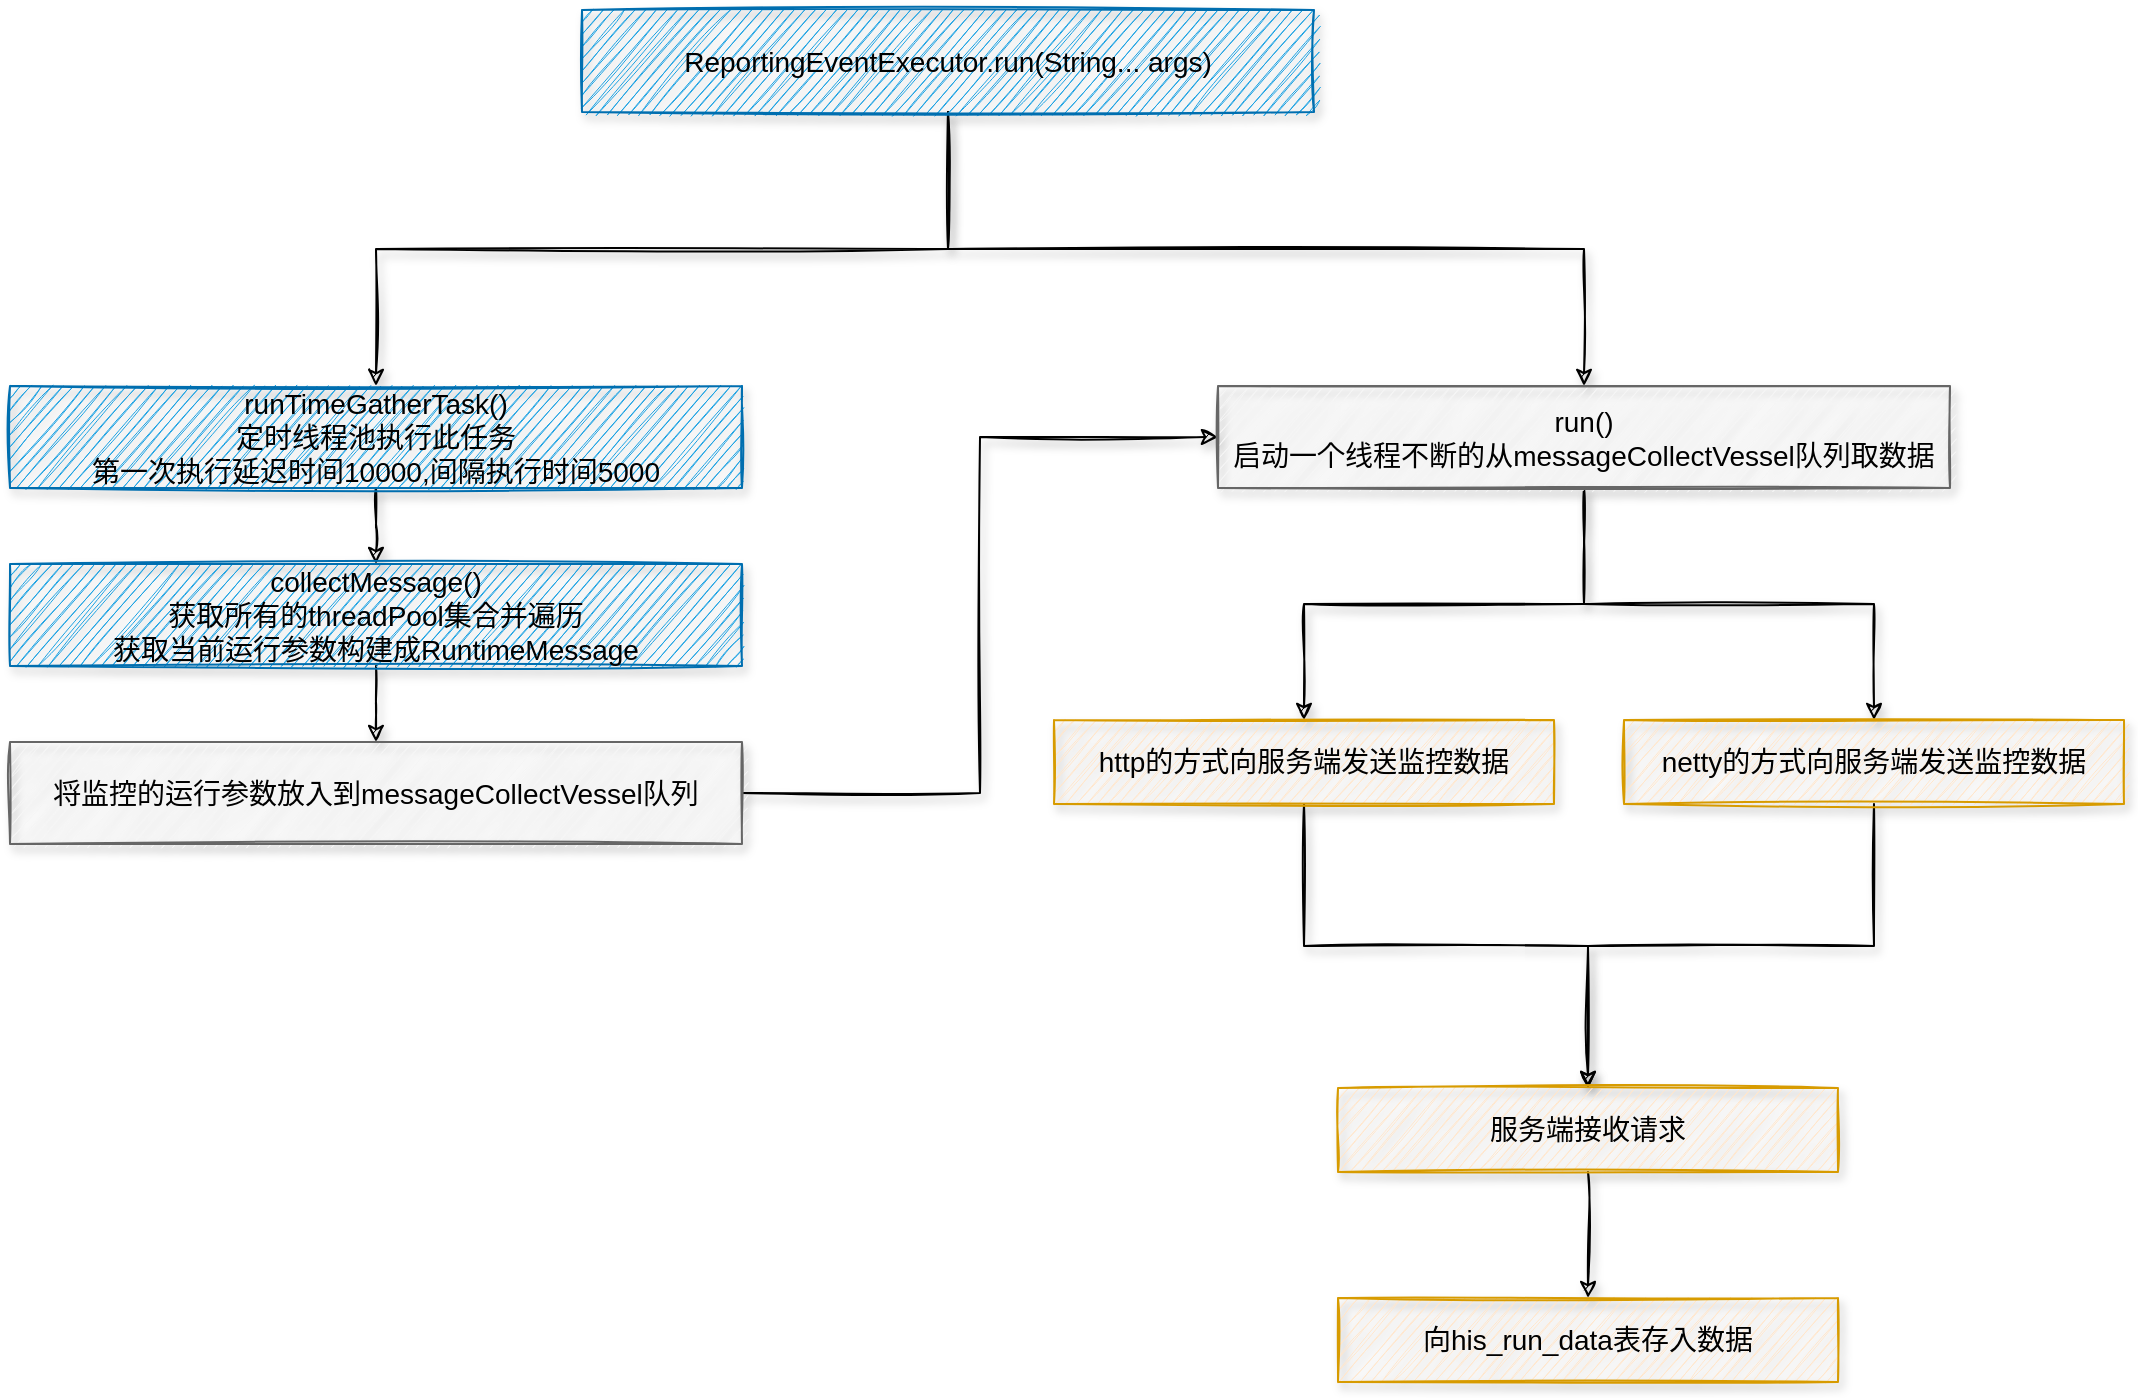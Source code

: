 <mxfile version="20.3.0" type="github">
  <diagram id="5NYjcBuqYWdd95Rv4I4S" name="第 1 页">
    <mxGraphModel dx="2249" dy="762" grid="0" gridSize="10" guides="1" tooltips="1" connect="1" arrows="1" fold="1" page="1" pageScale="1" pageWidth="827" pageHeight="1169" math="0" shadow="0">
      <root>
        <mxCell id="0" />
        <mxCell id="1" parent="0" />
        <mxCell id="6h-oQQBUq5GWEP7Q3OU--8" style="edgeStyle=orthogonalEdgeStyle;rounded=0;sketch=1;orthogonalLoop=1;jettySize=auto;html=1;exitX=0.5;exitY=1;exitDx=0;exitDy=0;entryX=0.5;entryY=0;entryDx=0;entryDy=0;shadow=1;fontSize=14;fontColor=#000000;" edge="1" parent="1" source="6h-oQQBUq5GWEP7Q3OU--1" target="6h-oQQBUq5GWEP7Q3OU--2">
          <mxGeometry relative="1" as="geometry" />
        </mxCell>
        <mxCell id="6h-oQQBUq5GWEP7Q3OU--21" style="edgeStyle=orthogonalEdgeStyle;rounded=0;sketch=1;orthogonalLoop=1;jettySize=auto;html=1;exitX=0.5;exitY=1;exitDx=0;exitDy=0;entryX=0.5;entryY=0;entryDx=0;entryDy=0;shadow=1;fontSize=14;fontColor=#000000;" edge="1" parent="1" source="6h-oQQBUq5GWEP7Q3OU--1" target="6h-oQQBUq5GWEP7Q3OU--9">
          <mxGeometry relative="1" as="geometry" />
        </mxCell>
        <mxCell id="6h-oQQBUq5GWEP7Q3OU--1" value="&lt;font style=&quot;font-size: 14px;&quot; color=&quot;#000000&quot;&gt;ReportingEventExecutor.run(String... args)&lt;/font&gt;" style="rounded=0;whiteSpace=wrap;html=1;shadow=1;sketch=1;fillColor=#1ba1e2;fontColor=#ffffff;strokeColor=#006EAF;" vertex="1" parent="1">
          <mxGeometry x="-423" y="25" width="366" height="51" as="geometry" />
        </mxCell>
        <mxCell id="6h-oQQBUq5GWEP7Q3OU--5" value="" style="edgeStyle=orthogonalEdgeStyle;rounded=0;sketch=1;orthogonalLoop=1;jettySize=auto;html=1;shadow=1;fontSize=14;fontColor=#000000;" edge="1" parent="1" source="6h-oQQBUq5GWEP7Q3OU--2" target="6h-oQQBUq5GWEP7Q3OU--4">
          <mxGeometry relative="1" as="geometry" />
        </mxCell>
        <mxCell id="6h-oQQBUq5GWEP7Q3OU--2" value="&lt;font style=&quot;font-size: 14px;&quot; color=&quot;#000000&quot;&gt;runTimeGatherTask()&lt;br&gt;定时线程池执行此任务&lt;br&gt;第一次执行延迟时间10000,间隔执行时间5000&lt;/font&gt;" style="rounded=0;whiteSpace=wrap;html=1;shadow=1;sketch=1;fillColor=#1ba1e2;fontColor=#ffffff;strokeColor=#006EAF;" vertex="1" parent="1">
          <mxGeometry x="-709" y="213" width="366" height="51" as="geometry" />
        </mxCell>
        <mxCell id="6h-oQQBUq5GWEP7Q3OU--7" style="edgeStyle=orthogonalEdgeStyle;rounded=0;sketch=1;orthogonalLoop=1;jettySize=auto;html=1;exitX=0.5;exitY=1;exitDx=0;exitDy=0;shadow=1;fontSize=14;fontColor=#000000;" edge="1" parent="1" source="6h-oQQBUq5GWEP7Q3OU--4" target="6h-oQQBUq5GWEP7Q3OU--6">
          <mxGeometry relative="1" as="geometry" />
        </mxCell>
        <mxCell id="6h-oQQBUq5GWEP7Q3OU--4" value="&lt;font color=&quot;#000000&quot;&gt;&lt;span style=&quot;font-size: 14px;&quot;&gt;collectMessage()&lt;/span&gt;&lt;br&gt;&lt;span style=&quot;font-size: 14px;&quot;&gt;获取所有的threadPool集合并遍历&lt;/span&gt;&lt;br&gt;&lt;span style=&quot;font-size: 14px;&quot;&gt;获取当前运行参数构建成RuntimeMessage&lt;/span&gt;&lt;br&gt;&lt;/font&gt;" style="rounded=0;whiteSpace=wrap;html=1;shadow=1;sketch=1;fillColor=#1ba1e2;fontColor=#ffffff;strokeColor=#006EAF;" vertex="1" parent="1">
          <mxGeometry x="-709" y="302" width="366" height="51" as="geometry" />
        </mxCell>
        <mxCell id="6h-oQQBUq5GWEP7Q3OU--11" style="edgeStyle=orthogonalEdgeStyle;rounded=0;sketch=1;orthogonalLoop=1;jettySize=auto;html=1;exitX=1;exitY=0.5;exitDx=0;exitDy=0;entryX=0;entryY=0.5;entryDx=0;entryDy=0;shadow=1;fontSize=14;fontColor=#000000;" edge="1" parent="1" source="6h-oQQBUq5GWEP7Q3OU--6" target="6h-oQQBUq5GWEP7Q3OU--9">
          <mxGeometry relative="1" as="geometry" />
        </mxCell>
        <mxCell id="6h-oQQBUq5GWEP7Q3OU--6" value="&lt;font color=&quot;#000000&quot;&gt;&lt;span style=&quot;font-size: 14px;&quot;&gt;将监控的运行参数放入到messageCollectVessel队列&lt;/span&gt;&lt;br&gt;&lt;/font&gt;" style="rounded=0;whiteSpace=wrap;html=1;shadow=1;sketch=1;fillColor=#f5f5f5;fontColor=#333333;strokeColor=#666666;" vertex="1" parent="1">
          <mxGeometry x="-709" y="391" width="366" height="51" as="geometry" />
        </mxCell>
        <mxCell id="6h-oQQBUq5GWEP7Q3OU--16" style="edgeStyle=orthogonalEdgeStyle;rounded=0;sketch=1;orthogonalLoop=1;jettySize=auto;html=1;exitX=0.5;exitY=1;exitDx=0;exitDy=0;shadow=1;fontSize=14;fontColor=#000000;" edge="1" parent="1" source="6h-oQQBUq5GWEP7Q3OU--9" target="6h-oQQBUq5GWEP7Q3OU--12">
          <mxGeometry relative="1" as="geometry" />
        </mxCell>
        <mxCell id="6h-oQQBUq5GWEP7Q3OU--17" style="edgeStyle=orthogonalEdgeStyle;rounded=0;sketch=1;orthogonalLoop=1;jettySize=auto;html=1;exitX=0.5;exitY=1;exitDx=0;exitDy=0;entryX=0.5;entryY=0;entryDx=0;entryDy=0;shadow=1;fontSize=14;fontColor=#000000;" edge="1" parent="1" source="6h-oQQBUq5GWEP7Q3OU--9" target="6h-oQQBUq5GWEP7Q3OU--13">
          <mxGeometry relative="1" as="geometry">
            <Array as="points">
              <mxPoint x="78" y="264" />
              <mxPoint x="78" y="322" />
              <mxPoint x="223" y="322" />
            </Array>
          </mxGeometry>
        </mxCell>
        <mxCell id="6h-oQQBUq5GWEP7Q3OU--9" value="&lt;font style=&quot;font-size: 14px;&quot; color=&quot;#000000&quot;&gt;run()&lt;br&gt;启动一个线程不断的从&lt;/font&gt;&lt;span style=&quot;color: rgb(0, 0, 0); font-size: 14px;&quot;&gt;messageCollectVessel队列取数据&lt;/span&gt;&lt;font style=&quot;font-size: 14px;&quot; color=&quot;#000000&quot;&gt;&lt;br&gt;&lt;/font&gt;" style="rounded=0;whiteSpace=wrap;html=1;shadow=1;sketch=1;fillColor=#f5f5f5;fontColor=#333333;strokeColor=#666666;" vertex="1" parent="1">
          <mxGeometry x="-105" y="213" width="366" height="51" as="geometry" />
        </mxCell>
        <mxCell id="6h-oQQBUq5GWEP7Q3OU--18" style="edgeStyle=orthogonalEdgeStyle;rounded=0;sketch=1;orthogonalLoop=1;jettySize=auto;html=1;exitX=0.5;exitY=1;exitDx=0;exitDy=0;shadow=1;fontSize=14;fontColor=#000000;" edge="1" parent="1" source="6h-oQQBUq5GWEP7Q3OU--12" target="6h-oQQBUq5GWEP7Q3OU--14">
          <mxGeometry relative="1" as="geometry" />
        </mxCell>
        <mxCell id="6h-oQQBUq5GWEP7Q3OU--12" value="&lt;font style=&quot;font-size: 14px;&quot; color=&quot;#000000&quot;&gt;http的方式向服务端发送监控数据&lt;br&gt;&lt;/font&gt;" style="rounded=0;whiteSpace=wrap;html=1;shadow=1;sketch=1;fillColor=#ffe6cc;strokeColor=#d79b00;" vertex="1" parent="1">
          <mxGeometry x="-187" y="380" width="250" height="42" as="geometry" />
        </mxCell>
        <mxCell id="6h-oQQBUq5GWEP7Q3OU--19" style="edgeStyle=orthogonalEdgeStyle;rounded=0;sketch=1;orthogonalLoop=1;jettySize=auto;html=1;exitX=0.5;exitY=1;exitDx=0;exitDy=0;entryX=0.5;entryY=0;entryDx=0;entryDy=0;shadow=1;fontSize=14;fontColor=#000000;" edge="1" parent="1" source="6h-oQQBUq5GWEP7Q3OU--13" target="6h-oQQBUq5GWEP7Q3OU--14">
          <mxGeometry relative="1" as="geometry" />
        </mxCell>
        <mxCell id="6h-oQQBUq5GWEP7Q3OU--13" value="&lt;font style=&quot;font-size: 14px;&quot; color=&quot;#000000&quot;&gt;netty的方式向服务端发送监控数据&lt;br&gt;&lt;/font&gt;" style="rounded=0;whiteSpace=wrap;html=1;shadow=1;sketch=1;fillColor=#ffe6cc;strokeColor=#d79b00;" vertex="1" parent="1">
          <mxGeometry x="98" y="380" width="250" height="42" as="geometry" />
        </mxCell>
        <mxCell id="6h-oQQBUq5GWEP7Q3OU--20" style="edgeStyle=orthogonalEdgeStyle;rounded=0;sketch=1;orthogonalLoop=1;jettySize=auto;html=1;exitX=0.5;exitY=1;exitDx=0;exitDy=0;shadow=1;fontSize=14;fontColor=#000000;" edge="1" parent="1" source="6h-oQQBUq5GWEP7Q3OU--14" target="6h-oQQBUq5GWEP7Q3OU--15">
          <mxGeometry relative="1" as="geometry" />
        </mxCell>
        <mxCell id="6h-oQQBUq5GWEP7Q3OU--14" value="&lt;font style=&quot;font-size: 14px;&quot; color=&quot;#000000&quot;&gt;服务端接收请求&lt;br&gt;&lt;/font&gt;" style="rounded=0;whiteSpace=wrap;html=1;shadow=1;sketch=1;fillColor=#ffe6cc;strokeColor=#d79b00;" vertex="1" parent="1">
          <mxGeometry x="-45" y="564" width="250" height="42" as="geometry" />
        </mxCell>
        <mxCell id="6h-oQQBUq5GWEP7Q3OU--15" value="&lt;font style=&quot;&quot; color=&quot;#000000&quot;&gt;&lt;span style=&quot;font-size: 14px;&quot;&gt;向his_run_data表存入数据&lt;/span&gt;&lt;br&gt;&lt;/font&gt;" style="rounded=0;whiteSpace=wrap;html=1;shadow=1;sketch=1;fillColor=#ffe6cc;strokeColor=#d79b00;" vertex="1" parent="1">
          <mxGeometry x="-45" y="669" width="250" height="42" as="geometry" />
        </mxCell>
      </root>
    </mxGraphModel>
  </diagram>
</mxfile>
